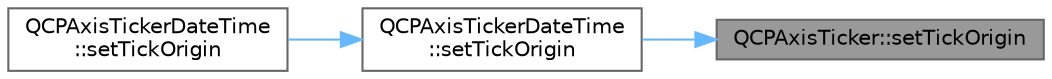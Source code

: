 digraph "QCPAxisTicker::setTickOrigin"
{
 // LATEX_PDF_SIZE
  bgcolor="transparent";
  edge [fontname=Helvetica,fontsize=10,labelfontname=Helvetica,labelfontsize=10];
  node [fontname=Helvetica,fontsize=10,shape=box,height=0.2,width=0.4];
  rankdir="RL";
  Node1 [label="QCPAxisTicker::setTickOrigin",height=0.2,width=0.4,color="gray40", fillcolor="grey60", style="filled", fontcolor="black",tooltip=" "];
  Node1 -> Node2 [dir="back",color="steelblue1",style="solid"];
  Node2 [label="QCPAxisTickerDateTime\l::setTickOrigin",height=0.2,width=0.4,color="grey40", fillcolor="white", style="filled",URL="$class_q_c_p_axis_ticker_date_time.html#a5388e048cbd32cf1ba730b9f1859eb5c",tooltip=" "];
  Node2 -> Node3 [dir="back",color="steelblue1",style="solid"];
  Node3 [label="QCPAxisTickerDateTime\l::setTickOrigin",height=0.2,width=0.4,color="grey40", fillcolor="white", style="filled",URL="$class_q_c_p_axis_ticker_date_time.html#a2ea905872b8171847a49a5e093fb0c48",tooltip=" "];
}
